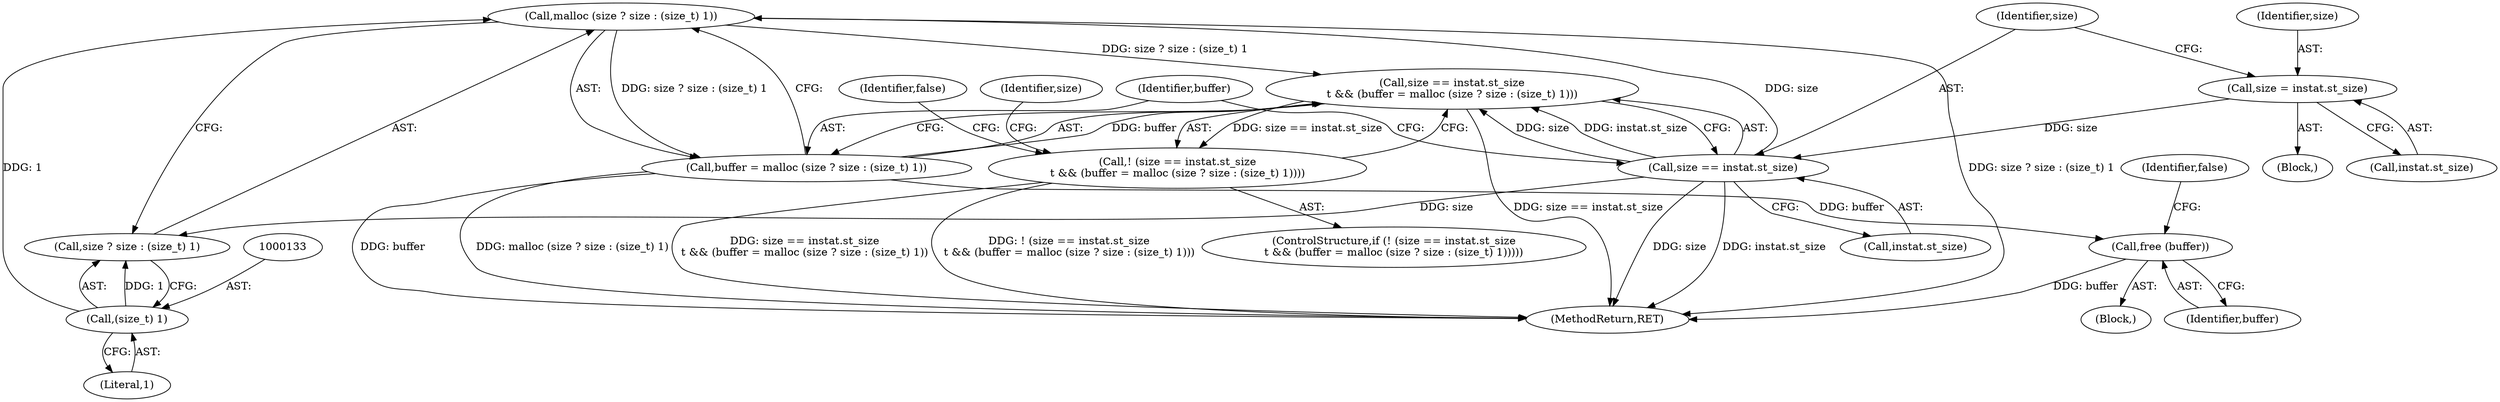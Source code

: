 digraph "0_savannah_dce4683cbbe107a95f1f0d45fabc304acfb5d71a@API" {
"1000128" [label="(Call,malloc (size ? size : (size_t) 1))"];
"1000121" [label="(Call,size == instat.st_size)"];
"1000113" [label="(Call,size = instat.st_size)"];
"1000132" [label="(Call,(size_t) 1)"];
"1000120" [label="(Call,size == instat.st_size\n\t && (buffer = malloc (size ? size : (size_t) 1)))"];
"1000119" [label="(Call,! (size == instat.st_size\n\t && (buffer = malloc (size ? size : (size_t) 1))))"];
"1000126" [label="(Call,buffer = malloc (size ? size : (size_t) 1))"];
"1000192" [label="(Call,free (buffer))"];
"1000193" [label="(Identifier,buffer)"];
"1000118" [label="(ControlStructure,if (! (size == instat.st_size\n\t && (buffer = malloc (size ? size : (size_t) 1)))))"];
"1000129" [label="(Call,size ? size : (size_t) 1)"];
"1000113" [label="(Call,size = instat.st_size)"];
"1000119" [label="(Call,! (size == instat.st_size\n\t && (buffer = malloc (size ? size : (size_t) 1))))"];
"1000114" [label="(Identifier,size)"];
"1000106" [label="(Block,)"];
"1000120" [label="(Call,size == instat.st_size\n\t && (buffer = malloc (size ? size : (size_t) 1)))"];
"1000132" [label="(Call,(size_t) 1)"];
"1000134" [label="(Literal,1)"];
"1000122" [label="(Identifier,size)"];
"1000115" [label="(Call,instat.st_size)"];
"1000189" [label="(Block,)"];
"1000126" [label="(Call,buffer = malloc (size ? size : (size_t) 1))"];
"1000123" [label="(Call,instat.st_size)"];
"1000128" [label="(Call,malloc (size ? size : (size_t) 1))"];
"1000136" [label="(Identifier,false)"];
"1000192" [label="(Call,free (buffer))"];
"1000138" [label="(Identifier,size)"];
"1000127" [label="(Identifier,buffer)"];
"1000205" [label="(MethodReturn,RET)"];
"1000121" [label="(Call,size == instat.st_size)"];
"1000195" [label="(Identifier,false)"];
"1000128" -> "1000126"  [label="AST: "];
"1000128" -> "1000129"  [label="CFG: "];
"1000129" -> "1000128"  [label="AST: "];
"1000126" -> "1000128"  [label="CFG: "];
"1000128" -> "1000205"  [label="DDG: size ? size : (size_t) 1"];
"1000128" -> "1000120"  [label="DDG: size ? size : (size_t) 1"];
"1000128" -> "1000126"  [label="DDG: size ? size : (size_t) 1"];
"1000121" -> "1000128"  [label="DDG: size"];
"1000132" -> "1000128"  [label="DDG: 1"];
"1000121" -> "1000120"  [label="AST: "];
"1000121" -> "1000123"  [label="CFG: "];
"1000122" -> "1000121"  [label="AST: "];
"1000123" -> "1000121"  [label="AST: "];
"1000127" -> "1000121"  [label="CFG: "];
"1000120" -> "1000121"  [label="CFG: "];
"1000121" -> "1000205"  [label="DDG: size"];
"1000121" -> "1000205"  [label="DDG: instat.st_size"];
"1000121" -> "1000120"  [label="DDG: size"];
"1000121" -> "1000120"  [label="DDG: instat.st_size"];
"1000113" -> "1000121"  [label="DDG: size"];
"1000121" -> "1000129"  [label="DDG: size"];
"1000113" -> "1000106"  [label="AST: "];
"1000113" -> "1000115"  [label="CFG: "];
"1000114" -> "1000113"  [label="AST: "];
"1000115" -> "1000113"  [label="AST: "];
"1000122" -> "1000113"  [label="CFG: "];
"1000132" -> "1000129"  [label="AST: "];
"1000132" -> "1000134"  [label="CFG: "];
"1000133" -> "1000132"  [label="AST: "];
"1000134" -> "1000132"  [label="AST: "];
"1000129" -> "1000132"  [label="CFG: "];
"1000132" -> "1000129"  [label="DDG: 1"];
"1000120" -> "1000119"  [label="AST: "];
"1000120" -> "1000126"  [label="CFG: "];
"1000126" -> "1000120"  [label="AST: "];
"1000119" -> "1000120"  [label="CFG: "];
"1000120" -> "1000205"  [label="DDG: size == instat.st_size"];
"1000120" -> "1000119"  [label="DDG: size == instat.st_size"];
"1000126" -> "1000120"  [label="DDG: buffer"];
"1000119" -> "1000118"  [label="AST: "];
"1000136" -> "1000119"  [label="CFG: "];
"1000138" -> "1000119"  [label="CFG: "];
"1000119" -> "1000205"  [label="DDG: ! (size == instat.st_size\n\t && (buffer = malloc (size ? size : (size_t) 1)))"];
"1000119" -> "1000205"  [label="DDG: size == instat.st_size\n\t && (buffer = malloc (size ? size : (size_t) 1))"];
"1000127" -> "1000126"  [label="AST: "];
"1000126" -> "1000205"  [label="DDG: buffer"];
"1000126" -> "1000205"  [label="DDG: malloc (size ? size : (size_t) 1)"];
"1000126" -> "1000192"  [label="DDG: buffer"];
"1000192" -> "1000189"  [label="AST: "];
"1000192" -> "1000193"  [label="CFG: "];
"1000193" -> "1000192"  [label="AST: "];
"1000195" -> "1000192"  [label="CFG: "];
"1000192" -> "1000205"  [label="DDG: buffer"];
}
